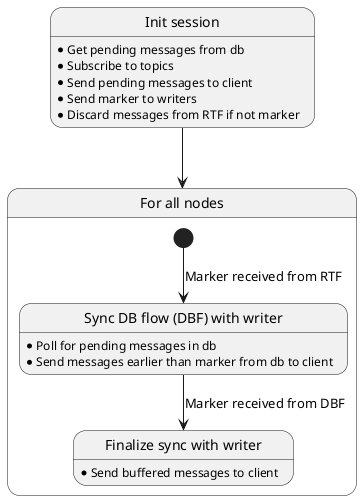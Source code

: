 @startuml


state init as "Init session"
init: * Get pending messages from db
init: * Subscribe to topics
init: * Send pending messages to client
init: * Send marker to writers
init: * Discard messages from RTF if not marker

state writers as "For all nodes" {
  state sync1 as "Sync DB flow (DBF) with writer"
  sync1: * Poll for pending messages in db
  sync1: * Send messages earlier than marker from db to client

  state sync2 as "Finalize sync with writer"
  sync2: * Send buffered messages to client

  [*] --> sync1  : Marker received from RTF
  sync1 --> sync2 : Marker received from DBF
}

init --> writers

@enduml
